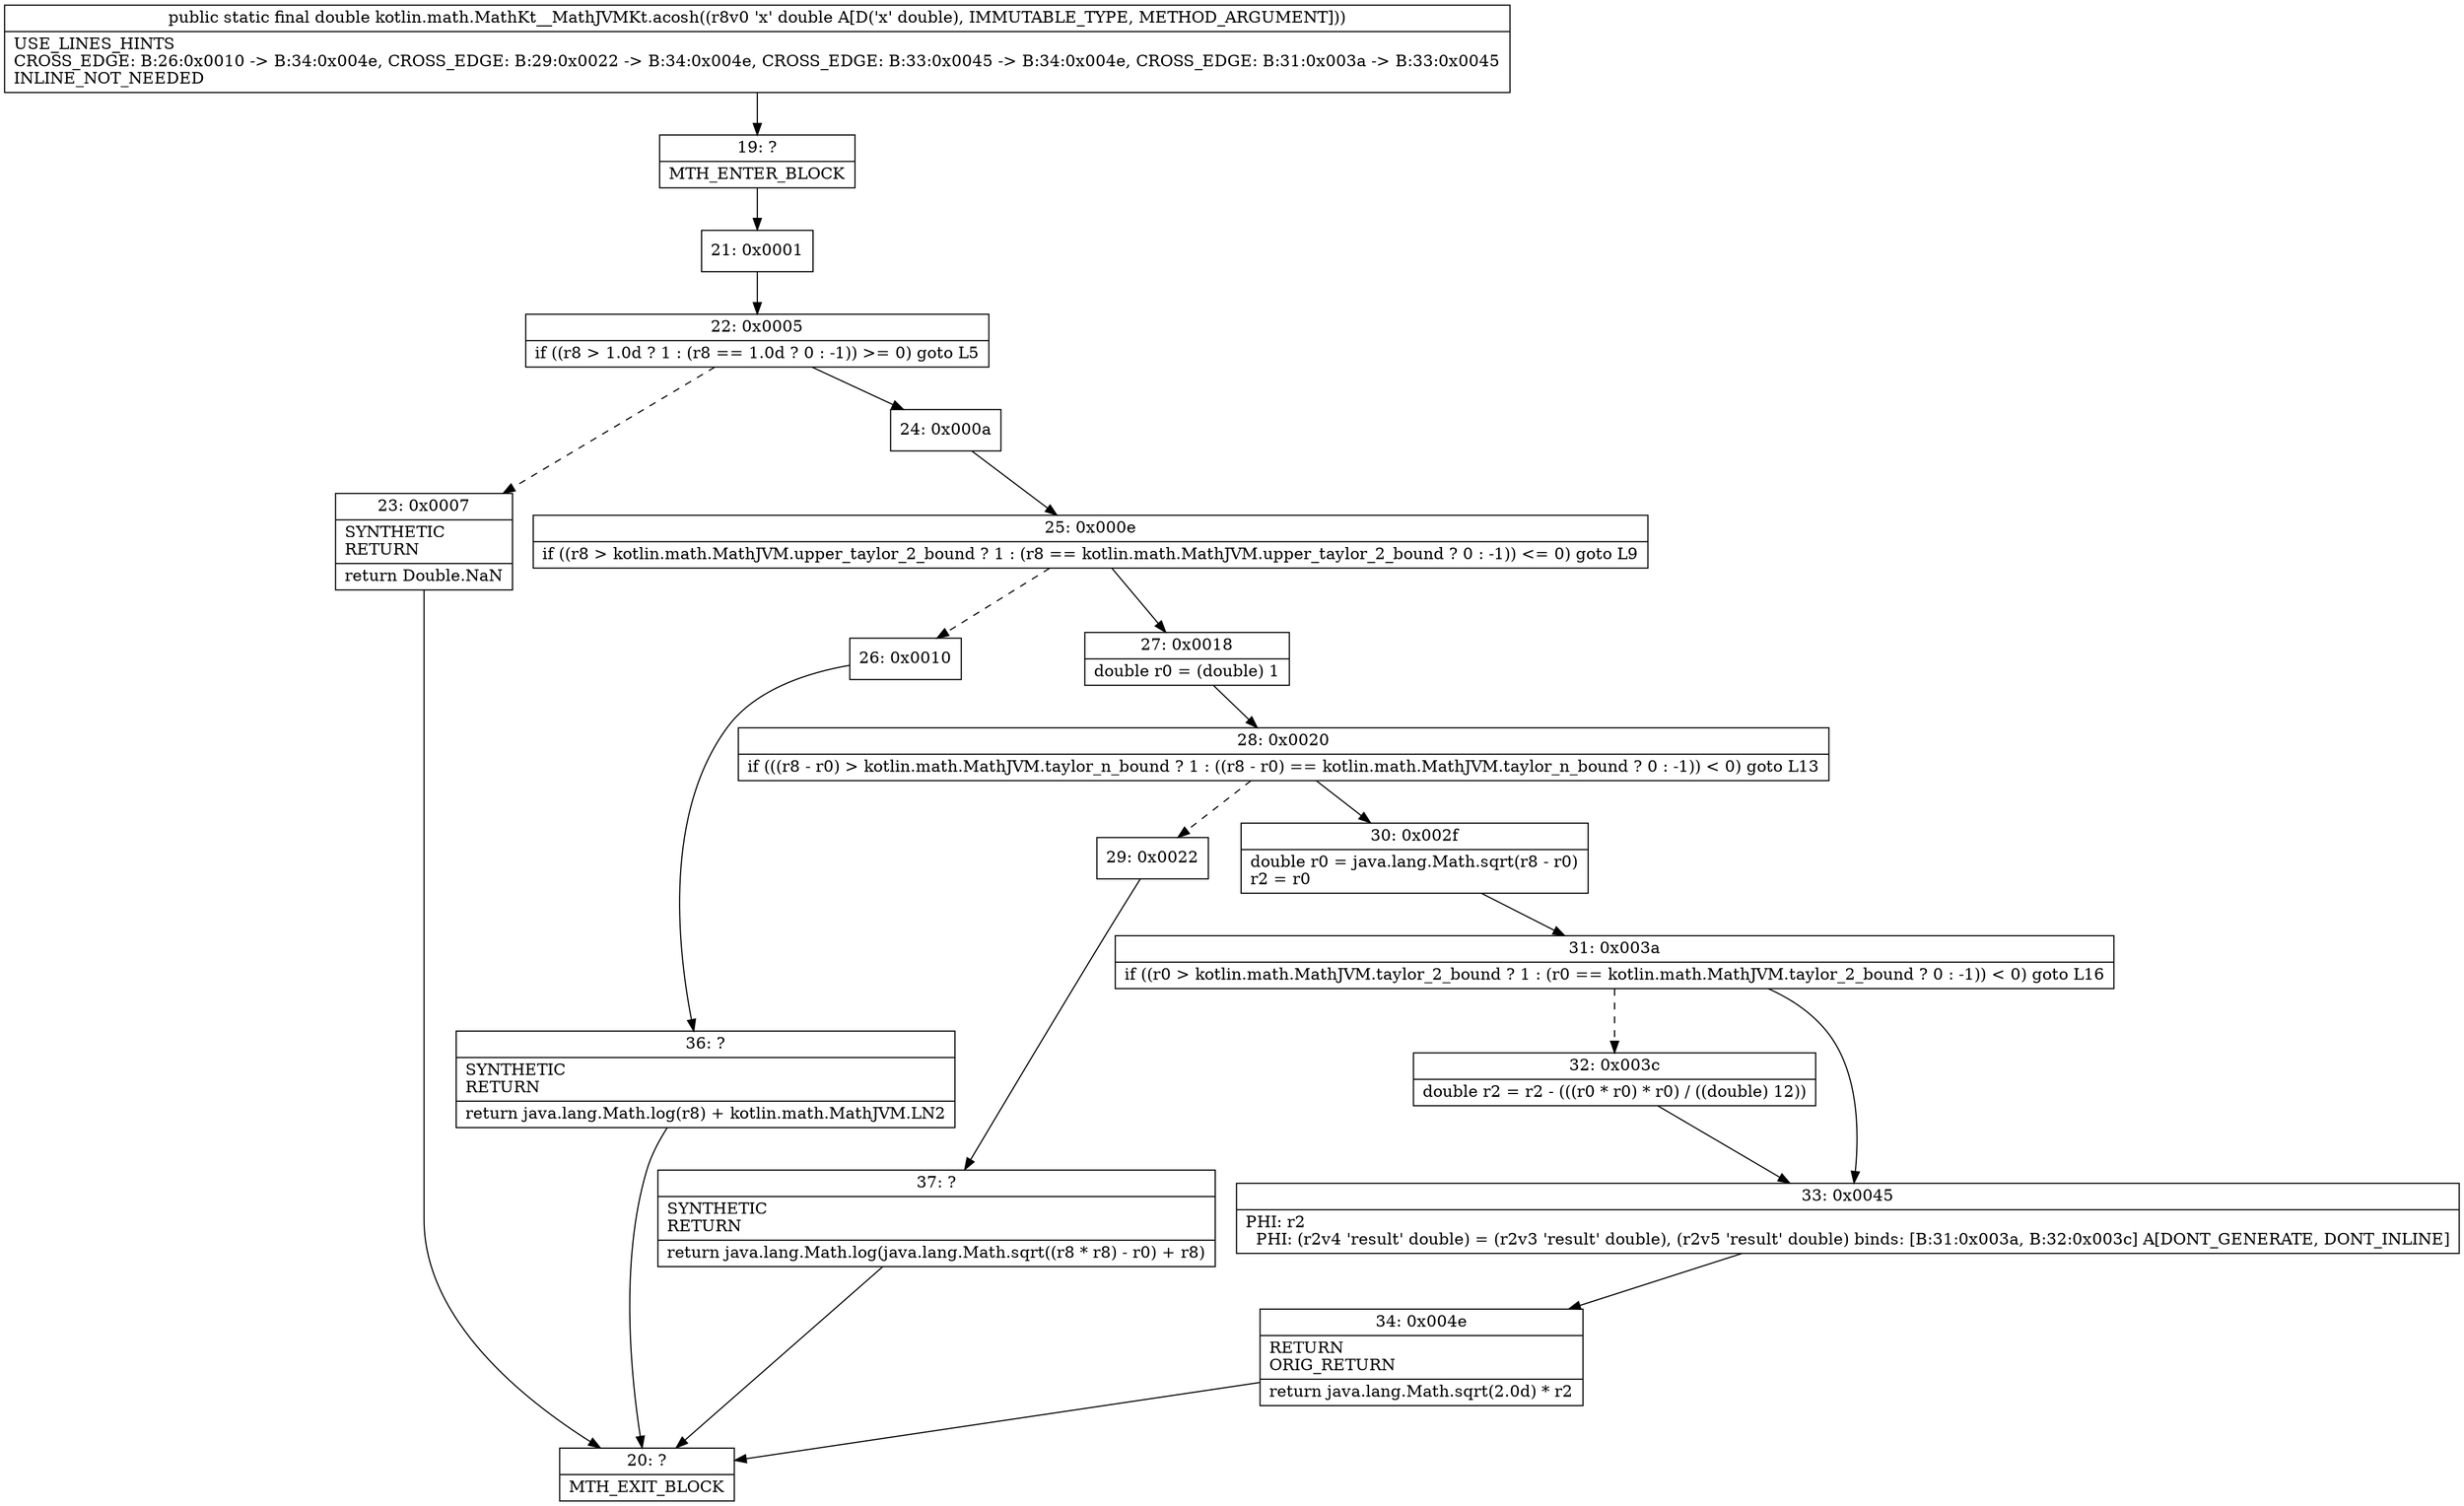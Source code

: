 digraph "CFG forkotlin.math.MathKt__MathJVMKt.acosh(D)D" {
Node_19 [shape=record,label="{19\:\ ?|MTH_ENTER_BLOCK\l}"];
Node_21 [shape=record,label="{21\:\ 0x0001}"];
Node_22 [shape=record,label="{22\:\ 0x0005|if ((r8 \> 1.0d ? 1 : (r8 == 1.0d ? 0 : \-1)) \>= 0) goto L5\l}"];
Node_23 [shape=record,label="{23\:\ 0x0007|SYNTHETIC\lRETURN\l|return Double.NaN\l}"];
Node_20 [shape=record,label="{20\:\ ?|MTH_EXIT_BLOCK\l}"];
Node_24 [shape=record,label="{24\:\ 0x000a}"];
Node_25 [shape=record,label="{25\:\ 0x000e|if ((r8 \> kotlin.math.MathJVM.upper_taylor_2_bound ? 1 : (r8 == kotlin.math.MathJVM.upper_taylor_2_bound ? 0 : \-1)) \<= 0) goto L9\l}"];
Node_26 [shape=record,label="{26\:\ 0x0010}"];
Node_36 [shape=record,label="{36\:\ ?|SYNTHETIC\lRETURN\l|return java.lang.Math.log(r8) + kotlin.math.MathJVM.LN2\l}"];
Node_27 [shape=record,label="{27\:\ 0x0018|double r0 = (double) 1\l}"];
Node_28 [shape=record,label="{28\:\ 0x0020|if (((r8 \- r0) \> kotlin.math.MathJVM.taylor_n_bound ? 1 : ((r8 \- r0) == kotlin.math.MathJVM.taylor_n_bound ? 0 : \-1)) \< 0) goto L13\l}"];
Node_29 [shape=record,label="{29\:\ 0x0022}"];
Node_37 [shape=record,label="{37\:\ ?|SYNTHETIC\lRETURN\l|return java.lang.Math.log(java.lang.Math.sqrt((r8 * r8) \- r0) + r8)\l}"];
Node_30 [shape=record,label="{30\:\ 0x002f|double r0 = java.lang.Math.sqrt(r8 \- r0)\lr2 = r0\l}"];
Node_31 [shape=record,label="{31\:\ 0x003a|if ((r0 \> kotlin.math.MathJVM.taylor_2_bound ? 1 : (r0 == kotlin.math.MathJVM.taylor_2_bound ? 0 : \-1)) \< 0) goto L16\l}"];
Node_32 [shape=record,label="{32\:\ 0x003c|double r2 = r2 \- (((r0 * r0) * r0) \/ ((double) 12))\l}"];
Node_33 [shape=record,label="{33\:\ 0x0045|PHI: r2 \l  PHI: (r2v4 'result' double) = (r2v3 'result' double), (r2v5 'result' double) binds: [B:31:0x003a, B:32:0x003c] A[DONT_GENERATE, DONT_INLINE]\l}"];
Node_34 [shape=record,label="{34\:\ 0x004e|RETURN\lORIG_RETURN\l|return java.lang.Math.sqrt(2.0d) * r2\l}"];
MethodNode[shape=record,label="{public static final double kotlin.math.MathKt__MathJVMKt.acosh((r8v0 'x' double A[D('x' double), IMMUTABLE_TYPE, METHOD_ARGUMENT]))  | USE_LINES_HINTS\lCROSS_EDGE: B:26:0x0010 \-\> B:34:0x004e, CROSS_EDGE: B:29:0x0022 \-\> B:34:0x004e, CROSS_EDGE: B:33:0x0045 \-\> B:34:0x004e, CROSS_EDGE: B:31:0x003a \-\> B:33:0x0045\lINLINE_NOT_NEEDED\l}"];
MethodNode -> Node_19;Node_19 -> Node_21;
Node_21 -> Node_22;
Node_22 -> Node_23[style=dashed];
Node_22 -> Node_24;
Node_23 -> Node_20;
Node_24 -> Node_25;
Node_25 -> Node_26[style=dashed];
Node_25 -> Node_27;
Node_26 -> Node_36;
Node_36 -> Node_20;
Node_27 -> Node_28;
Node_28 -> Node_29[style=dashed];
Node_28 -> Node_30;
Node_29 -> Node_37;
Node_37 -> Node_20;
Node_30 -> Node_31;
Node_31 -> Node_32[style=dashed];
Node_31 -> Node_33;
Node_32 -> Node_33;
Node_33 -> Node_34;
Node_34 -> Node_20;
}

